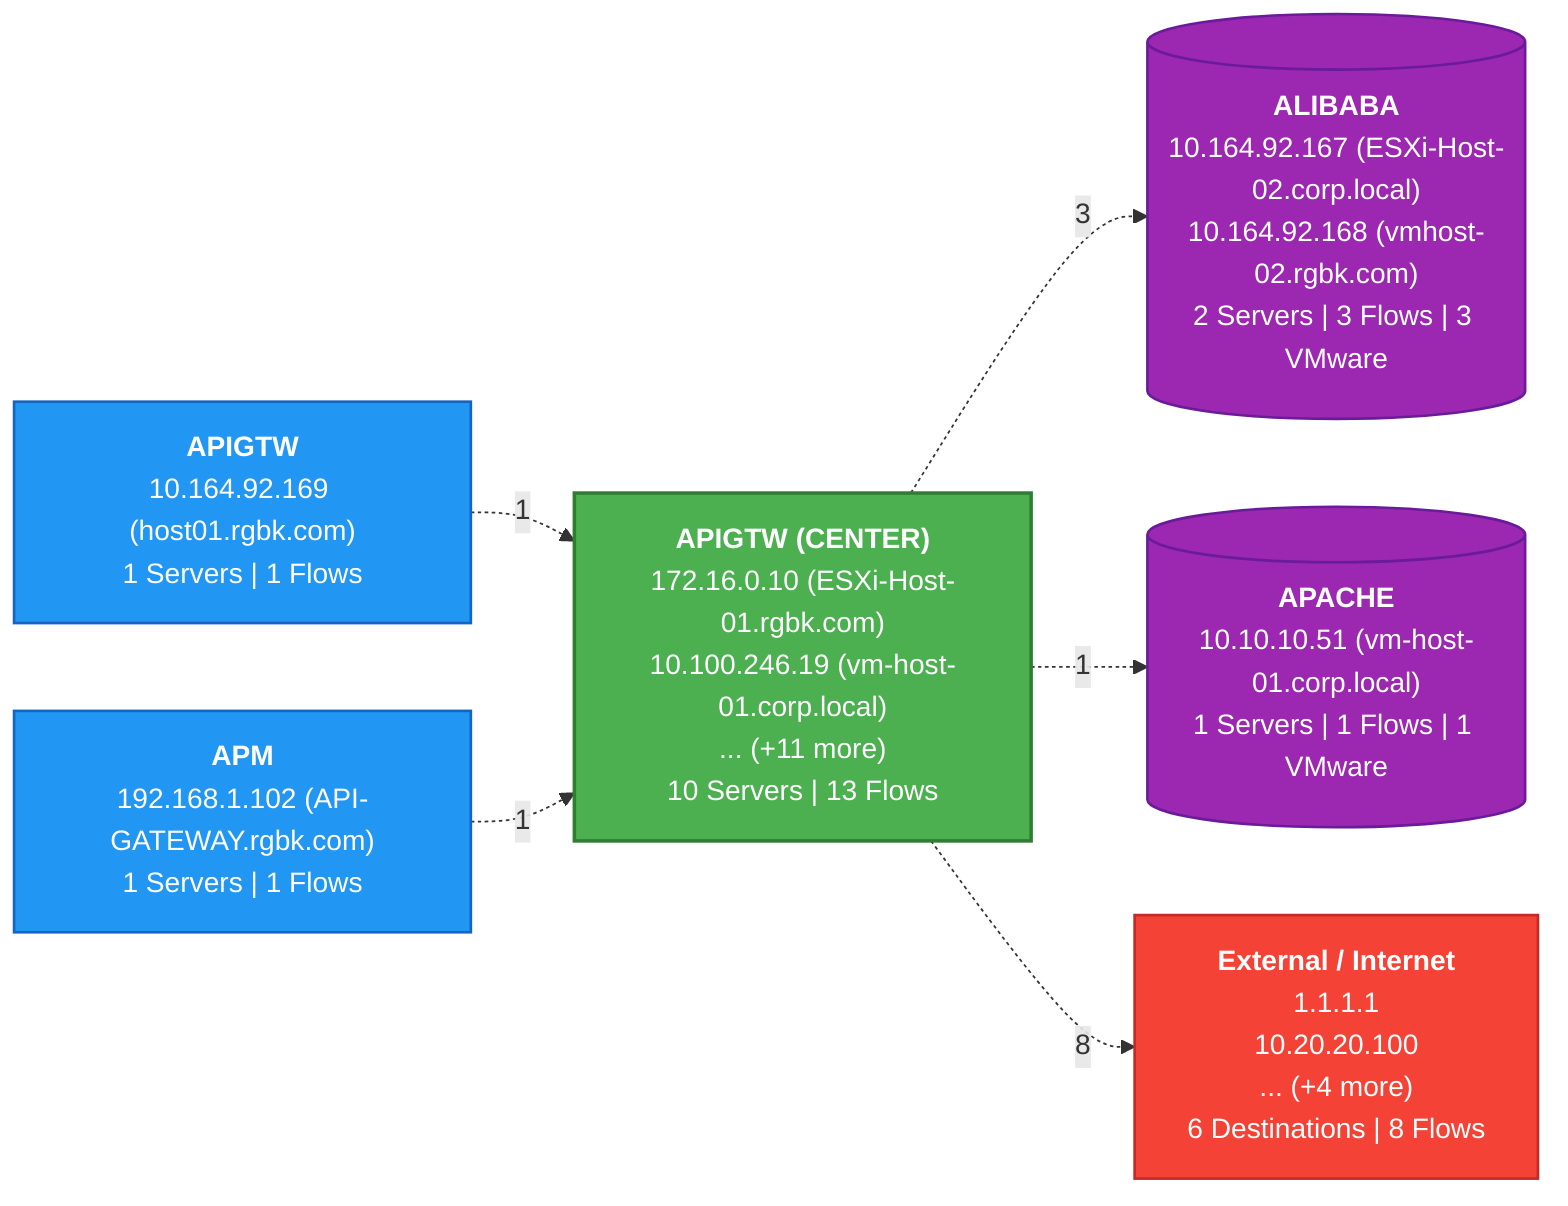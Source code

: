 graph LR
    %% FULL FLOW: Source Apps → APIGTW → Destination Apps

    SRC_APP_0["<b>APIGTW</b><br/>10.164.92.169 (host01.rgbk.com)<br/>1 Servers | 1 Flows"]:::upstream
    SRC_APP_1["<b>APM</b><br/>192.168.1.102 (API-GATEWAY.rgbk.com)<br/>1 Servers | 1 Flows"]:::upstream

    CENTER["<b>APIGTW (CENTER)</b><br/>172.16.0.10 (ESXi-Host-01.rgbk.com)<br/>10.100.246.19 (vm-host-01.corp.local)<br/>... (+11 more)<br/>10 Servers | 13 Flows"]:::centerapp

    SRC_APP_0 .->|1| CENTER
    SRC_APP_1 .->|1| CENTER
    DEST_APP_0[("<b>ALIBABA</b><br/>10.164.92.167 (ESXi-Host-02.corp.local)<br/>10.164.92.168 (vmhost-02.rgbk.com)<br/>2 Servers | 3 Flows | 3 VMware")]:::downstream
    CENTER .->|3| DEST_APP_0
    DEST_APP_1[("<b>APACHE</b><br/>10.10.10.51 (vm-host-01.corp.local)<br/>1 Servers | 1 Flows | 1 VMware")]:::downstream
    CENTER .->|1| DEST_APP_1
    EXTERNAL["<b>External / Internet</b><br/>1.1.1.1<br/>10.20.20.100<br/>... (+4 more)<br/>6 Destinations | 8 Flows"]:::external
    CENTER .->|8| EXTERNAL

    %% Styles
    classDef centerapp fill:#4CAF50,stroke:#2E7D32,stroke-width:2px,color:#fff
    classDef upstream fill:#2196F3,stroke:#1565C0,stroke-width:1.5px,color:#fff
    classDef downstream fill:#9C27B0,stroke:#6A1B9A,stroke-width:1.5px,color:#fff
    classDef external fill:#F44336,stroke:#C62828,stroke-width:1.5px,color:#fff